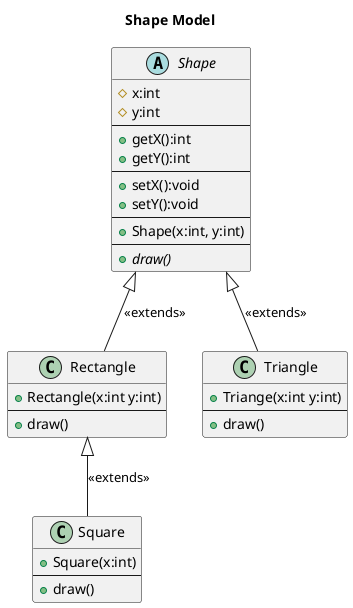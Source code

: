 @startuml Abstract Class
    title Shape Model
    abstract class Shape{
        #x:int
        #y:int
        --
        +getX():int
        +getY():int
        --
        +setX():void
        +setY():void
        --
        +Shape(x:int, y:int)
        --
        +{abstract}draw()
    }
    class Triangle
    {
        +Triange(x:int y:int)
        --
        +draw()
    }
    class Rectangle
    {
        +Rectangle(x:int y:int)
        --
        +draw()
    }

    class Square
    {
        +Square(x:int)
        --
        +draw()
    }

    Triangle -u-|> Shape : <<extends>>
    Rectangle -u-|> Shape : <<extends>>
    Square -u-|> Rectangle : <<extends>>
@enduml